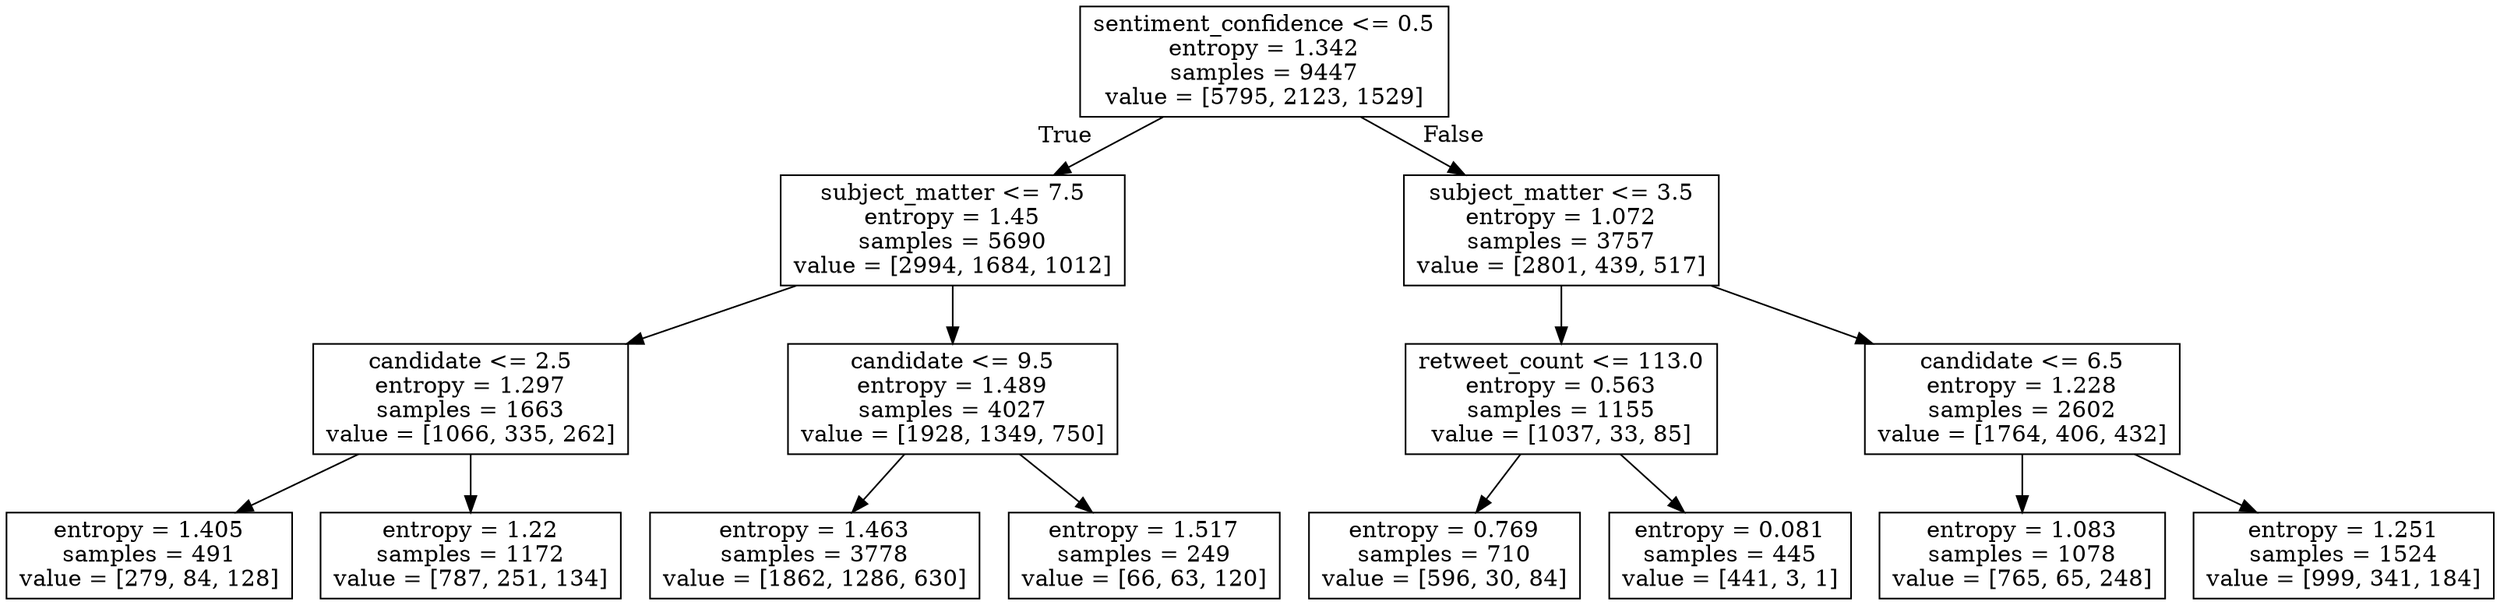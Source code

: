 digraph Tree {
node [shape=box] ;
0 [label="sentiment_confidence <= 0.5\nentropy = 1.342\nsamples = 9447\nvalue = [5795, 2123, 1529]"] ;
1 [label="subject_matter <= 7.5\nentropy = 1.45\nsamples = 5690\nvalue = [2994, 1684, 1012]"] ;
0 -> 1 [labeldistance=2.5, labelangle=45, headlabel="True"] ;
2 [label="candidate <= 2.5\nentropy = 1.297\nsamples = 1663\nvalue = [1066, 335, 262]"] ;
1 -> 2 ;
3 [label="entropy = 1.405\nsamples = 491\nvalue = [279, 84, 128]"] ;
2 -> 3 ;
4 [label="entropy = 1.22\nsamples = 1172\nvalue = [787, 251, 134]"] ;
2 -> 4 ;
5 [label="candidate <= 9.5\nentropy = 1.489\nsamples = 4027\nvalue = [1928, 1349, 750]"] ;
1 -> 5 ;
6 [label="entropy = 1.463\nsamples = 3778\nvalue = [1862, 1286, 630]"] ;
5 -> 6 ;
7 [label="entropy = 1.517\nsamples = 249\nvalue = [66, 63, 120]"] ;
5 -> 7 ;
8 [label="subject_matter <= 3.5\nentropy = 1.072\nsamples = 3757\nvalue = [2801, 439, 517]"] ;
0 -> 8 [labeldistance=2.5, labelangle=-45, headlabel="False"] ;
9 [label="retweet_count <= 113.0\nentropy = 0.563\nsamples = 1155\nvalue = [1037, 33, 85]"] ;
8 -> 9 ;
10 [label="entropy = 0.769\nsamples = 710\nvalue = [596, 30, 84]"] ;
9 -> 10 ;
11 [label="entropy = 0.081\nsamples = 445\nvalue = [441, 3, 1]"] ;
9 -> 11 ;
12 [label="candidate <= 6.5\nentropy = 1.228\nsamples = 2602\nvalue = [1764, 406, 432]"] ;
8 -> 12 ;
13 [label="entropy = 1.083\nsamples = 1078\nvalue = [765, 65, 248]"] ;
12 -> 13 ;
14 [label="entropy = 1.251\nsamples = 1524\nvalue = [999, 341, 184]"] ;
12 -> 14 ;
}